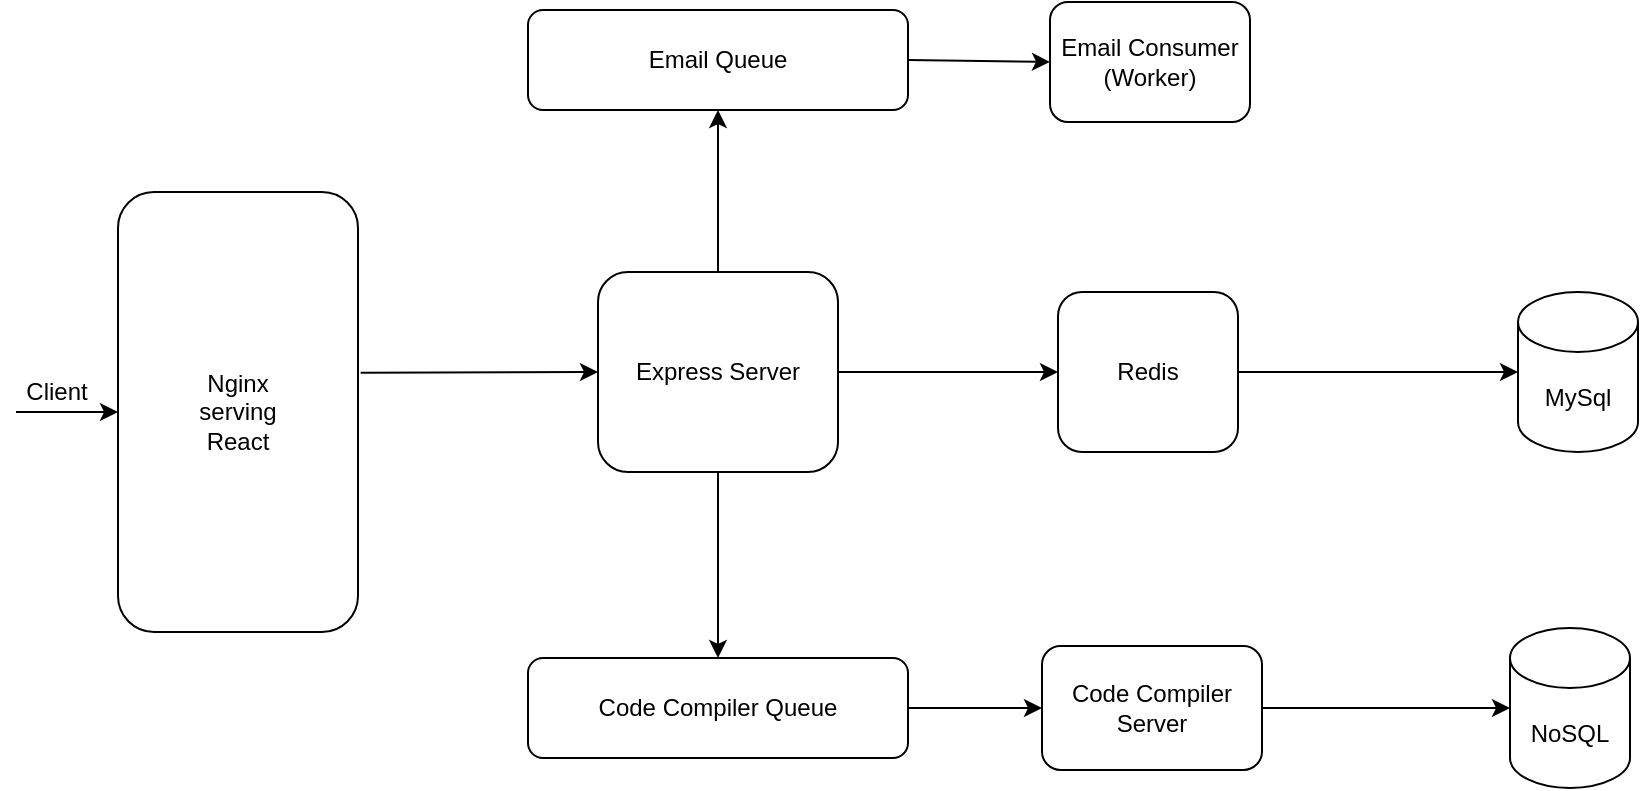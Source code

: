 <mxfile>
    <diagram id="eI_B4tkNEw8WY2tWj-0q" name="Page-1">
        <mxGraphModel dx="906" dy="476" grid="1" gridSize="10" guides="1" tooltips="1" connect="1" arrows="1" fold="1" page="1" pageScale="1" pageWidth="850" pageHeight="1100" math="0" shadow="0">
            <root>
                <mxCell id="0"/>
                <mxCell id="1" parent="0"/>
                <mxCell id="26" style="edgeStyle=none;html=1;exitX=1.011;exitY=0.411;exitDx=0;exitDy=0;entryX=0;entryY=0.5;entryDx=0;entryDy=0;exitPerimeter=0;" parent="1" source="3" target="4" edge="1">
                    <mxGeometry relative="1" as="geometry"/>
                </mxCell>
                <mxCell id="3" value="Nginx&lt;br&gt;serving&lt;br&gt;React" style="rounded=1;whiteSpace=wrap;html=1;" parent="1" vertex="1">
                    <mxGeometry x="80" y="141" width="120" height="220" as="geometry"/>
                </mxCell>
                <mxCell id="25" style="edgeStyle=none;html=1;exitX=1;exitY=0.5;exitDx=0;exitDy=0;entryX=0;entryY=0.5;entryDx=0;entryDy=0;" parent="1" source="4" target="5" edge="1">
                    <mxGeometry relative="1" as="geometry"/>
                </mxCell>
                <mxCell id="44" style="edgeStyle=none;html=1;exitX=0.5;exitY=0;exitDx=0;exitDy=0;entryX=0.5;entryY=1;entryDx=0;entryDy=0;" parent="1" source="4" target="36" edge="1">
                    <mxGeometry relative="1" as="geometry"/>
                </mxCell>
                <mxCell id="4" value="Express Server" style="rounded=1;whiteSpace=wrap;html=1;" parent="1" vertex="1">
                    <mxGeometry x="320" y="181" width="120" height="100" as="geometry"/>
                </mxCell>
                <mxCell id="29" style="edgeStyle=none;html=1;exitX=0.5;exitY=1;exitDx=0;exitDy=0;entryX=0.5;entryY=0;entryDx=0;entryDy=0;" parent="1" source="4" target="28" edge="1">
                    <mxGeometry relative="1" as="geometry">
                        <mxPoint x="649" y="230" as="sourcePoint"/>
                        <mxPoint x="644" y="270" as="targetPoint"/>
                    </mxGeometry>
                </mxCell>
                <mxCell id="5" value="Redis" style="rounded=1;whiteSpace=wrap;html=1;" parent="1" vertex="1">
                    <mxGeometry x="550" y="191" width="90" height="80" as="geometry"/>
                </mxCell>
                <mxCell id="7" value="MySql" style="shape=cylinder3;whiteSpace=wrap;html=1;boundedLbl=1;backgroundOutline=1;size=15;" parent="1" vertex="1">
                    <mxGeometry x="780" y="191" width="60" height="80" as="geometry"/>
                </mxCell>
                <mxCell id="9" value="" style="endArrow=classic;html=1;entryX=0;entryY=0.5;entryDx=0;entryDy=0;entryPerimeter=0;exitX=1;exitY=0.5;exitDx=0;exitDy=0;" parent="1" source="5" target="7" edge="1">
                    <mxGeometry width="50" height="50" relative="1" as="geometry">
                        <mxPoint x="550" y="301" as="sourcePoint"/>
                        <mxPoint x="600" y="251" as="targetPoint"/>
                    </mxGeometry>
                </mxCell>
                <mxCell id="10" value="" style="endArrow=classic;html=1;entryX=0;entryY=0.5;entryDx=0;entryDy=0;" parent="1" target="3" edge="1">
                    <mxGeometry width="50" height="50" relative="1" as="geometry">
                        <mxPoint x="29" y="251" as="sourcePoint"/>
                        <mxPoint x="72" y="251" as="targetPoint"/>
                    </mxGeometry>
                </mxCell>
                <mxCell id="19" value="Client" style="text;html=1;align=center;verticalAlign=middle;resizable=0;points=[];autosize=1;strokeColor=none;fillColor=none;" parent="1" vertex="1">
                    <mxGeometry x="24" y="226" width="50" height="30" as="geometry"/>
                </mxCell>
                <mxCell id="41" style="edgeStyle=none;html=1;exitX=1;exitY=0.5;exitDx=0;exitDy=0;entryX=0;entryY=0.5;entryDx=0;entryDy=0;entryPerimeter=0;" parent="1" source="23" target="32" edge="1">
                    <mxGeometry relative="1" as="geometry"/>
                </mxCell>
                <mxCell id="23" value="Code Compiler&lt;br&gt;Server" style="rounded=1;whiteSpace=wrap;html=1;" parent="1" vertex="1">
                    <mxGeometry x="542" y="368" width="110" height="62" as="geometry"/>
                </mxCell>
                <mxCell id="55" style="edgeStyle=none;html=1;exitX=1;exitY=0.5;exitDx=0;exitDy=0;entryX=0;entryY=0.5;entryDx=0;entryDy=0;" edge="1" parent="1" source="28" target="23">
                    <mxGeometry relative="1" as="geometry"/>
                </mxCell>
                <mxCell id="28" value="Code Compiler Queue" style="rounded=1;whiteSpace=wrap;html=1;" parent="1" vertex="1">
                    <mxGeometry x="285" y="374" width="190" height="50" as="geometry"/>
                </mxCell>
                <mxCell id="32" value="NoSQL" style="shape=cylinder3;whiteSpace=wrap;html=1;boundedLbl=1;backgroundOutline=1;size=15;" parent="1" vertex="1">
                    <mxGeometry x="776" y="359" width="60" height="80" as="geometry"/>
                </mxCell>
                <mxCell id="54" style="edgeStyle=none;html=1;exitX=1;exitY=0.5;exitDx=0;exitDy=0;entryX=0;entryY=0.5;entryDx=0;entryDy=0;" edge="1" parent="1" source="36" target="38">
                    <mxGeometry relative="1" as="geometry"/>
                </mxCell>
                <mxCell id="36" value="Email Queue" style="rounded=1;whiteSpace=wrap;html=1;" parent="1" vertex="1">
                    <mxGeometry x="285" y="50" width="190" height="50" as="geometry"/>
                </mxCell>
                <mxCell id="38" value="Email Consumer&lt;br&gt;(Worker)" style="rounded=1;whiteSpace=wrap;html=1;" parent="1" vertex="1">
                    <mxGeometry x="546" y="46" width="100" height="60" as="geometry"/>
                </mxCell>
            </root>
        </mxGraphModel>
    </diagram>
</mxfile>